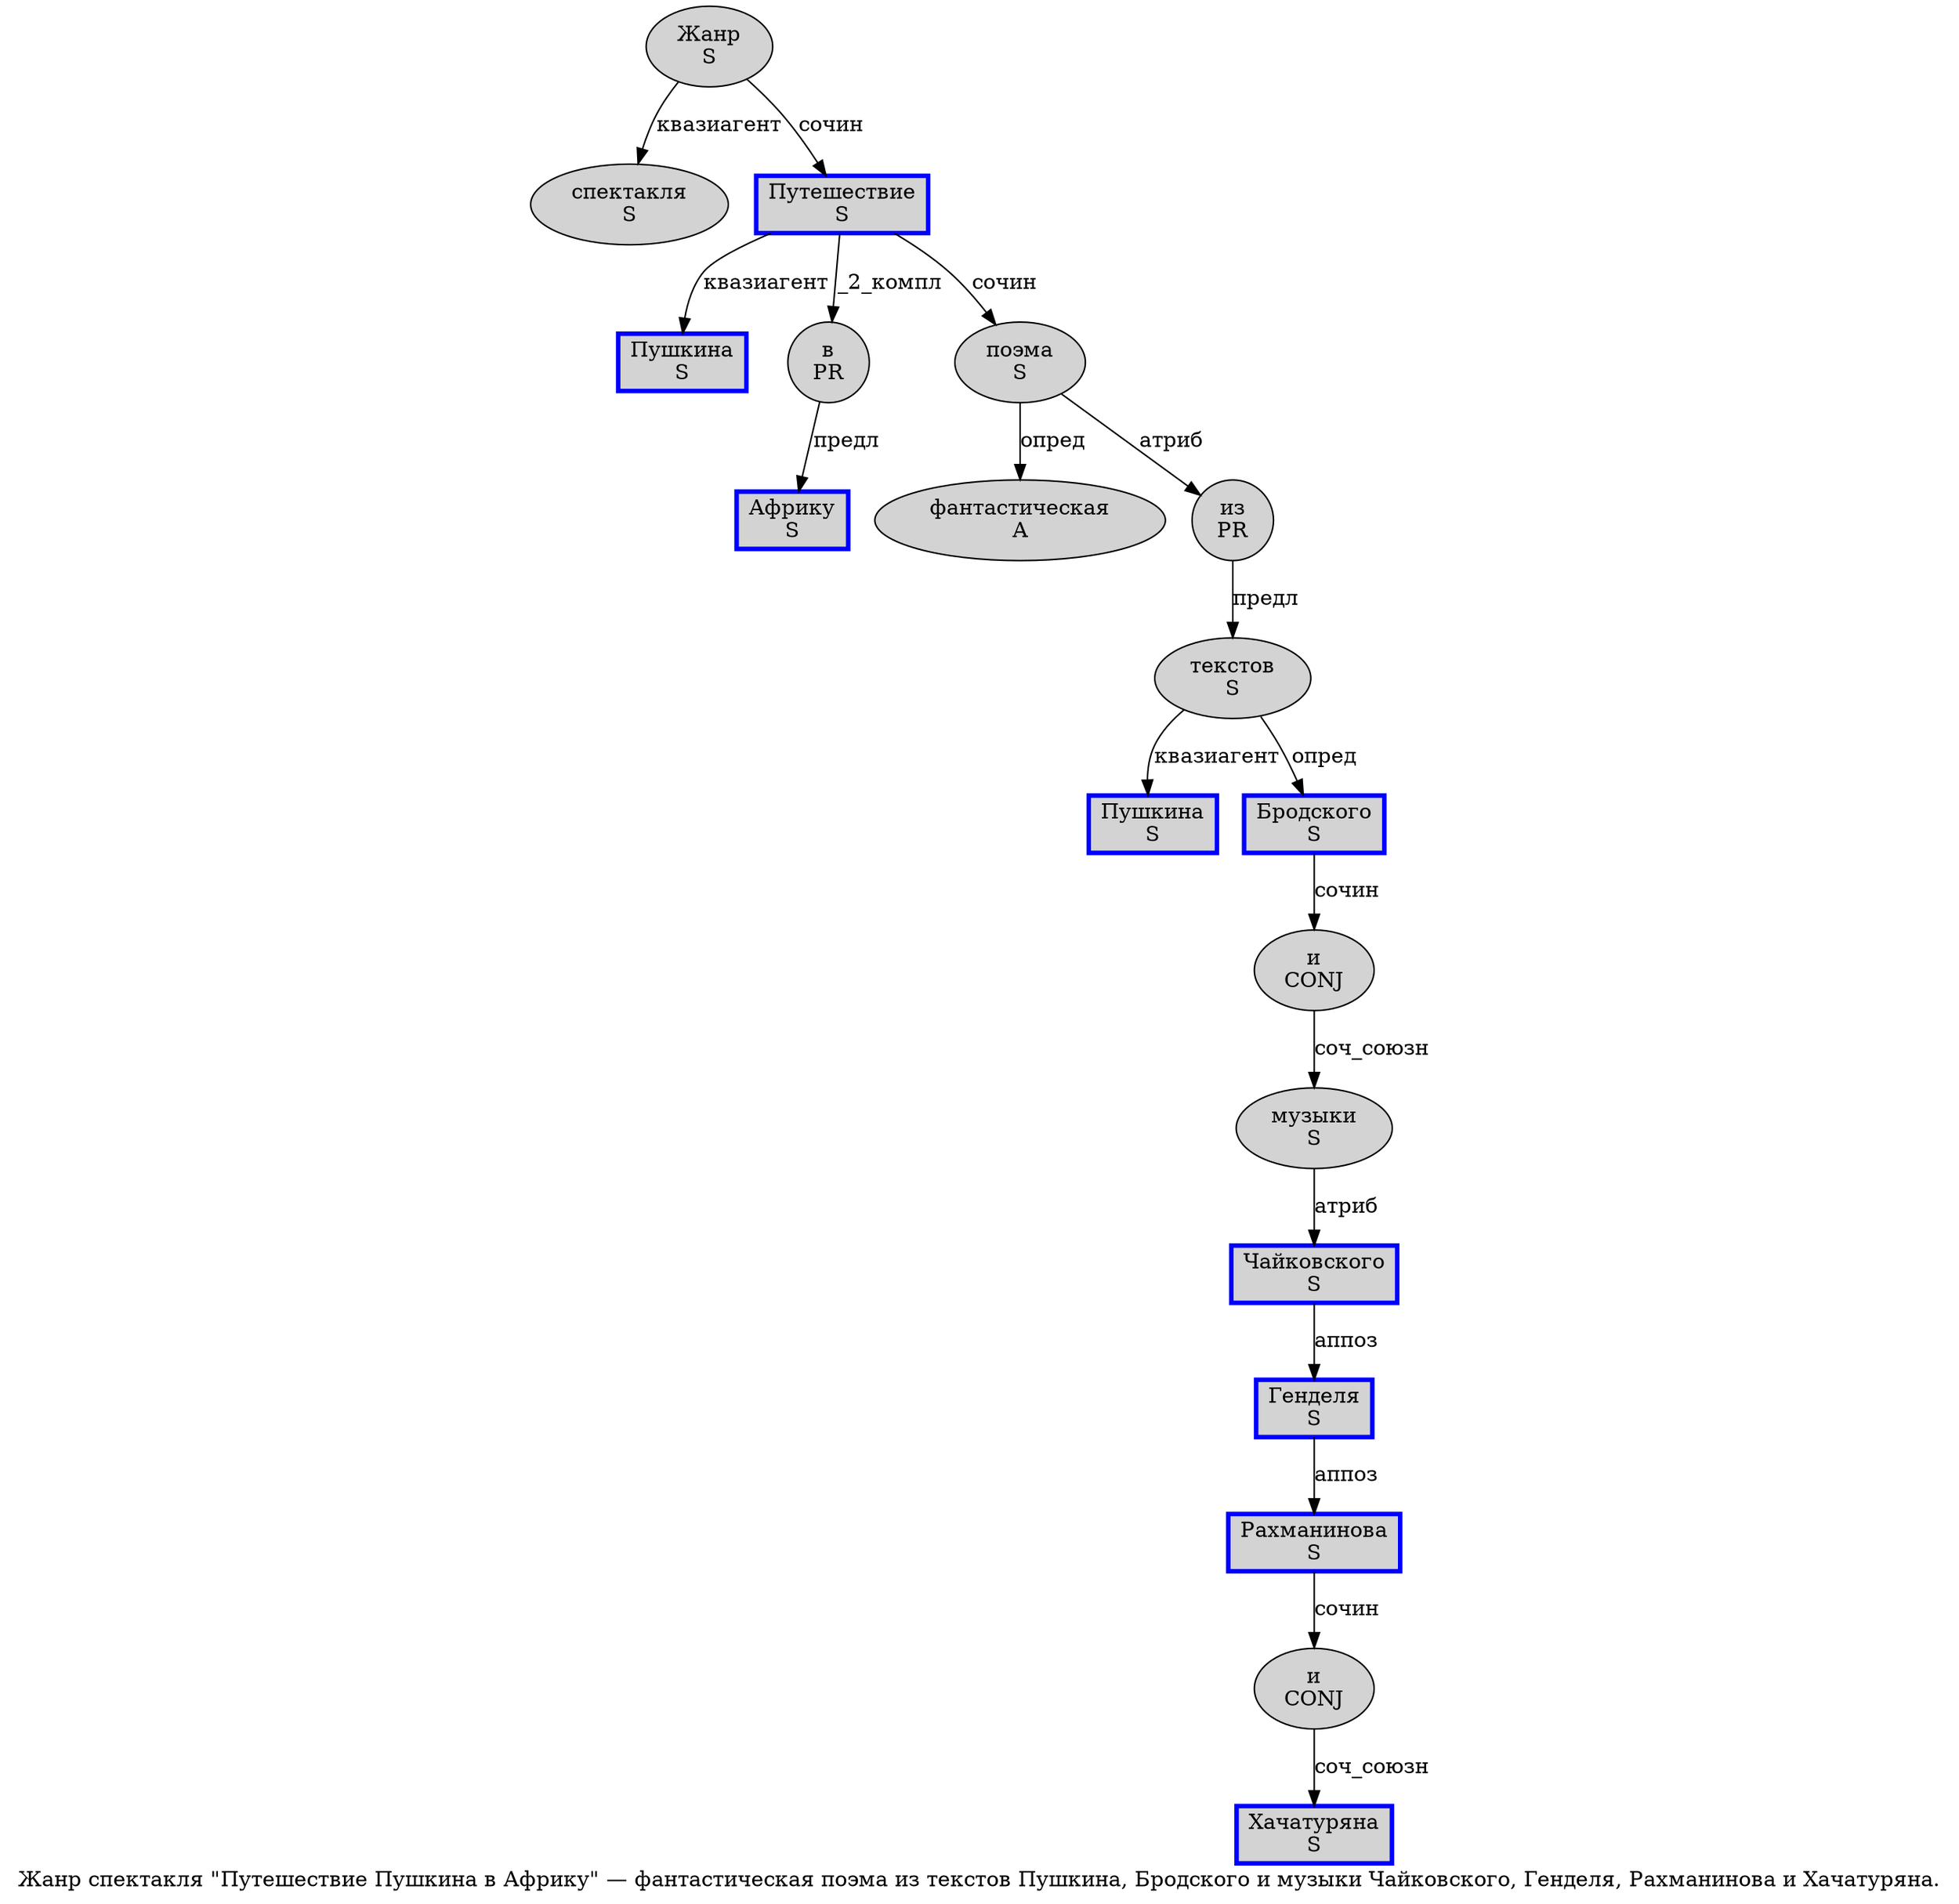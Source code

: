 digraph SENTENCE_702 {
	graph [label="Жанр спектакля \"Путешествие Пушкина в Африку\" — фантастическая поэма из текстов Пушкина, Бродского и музыки Чайковского, Генделя, Рахманинова и Хачатуряна."]
	node [style=filled]
		0 [label="Жанр
S" color="" fillcolor=lightgray penwidth=1 shape=ellipse]
		1 [label="спектакля
S" color="" fillcolor=lightgray penwidth=1 shape=ellipse]
		3 [label="Путешествие
S" color=blue fillcolor=lightgray penwidth=3 shape=box]
		4 [label="Пушкина
S" color=blue fillcolor=lightgray penwidth=3 shape=box]
		5 [label="в
PR" color="" fillcolor=lightgray penwidth=1 shape=ellipse]
		6 [label="Африку
S" color=blue fillcolor=lightgray penwidth=3 shape=box]
		9 [label="фантастическая
A" color="" fillcolor=lightgray penwidth=1 shape=ellipse]
		10 [label="поэма
S" color="" fillcolor=lightgray penwidth=1 shape=ellipse]
		11 [label="из
PR" color="" fillcolor=lightgray penwidth=1 shape=ellipse]
		12 [label="текстов
S" color="" fillcolor=lightgray penwidth=1 shape=ellipse]
		13 [label="Пушкина
S" color=blue fillcolor=lightgray penwidth=3 shape=box]
		15 [label="Бродского
S" color=blue fillcolor=lightgray penwidth=3 shape=box]
		16 [label="и
CONJ" color="" fillcolor=lightgray penwidth=1 shape=ellipse]
		17 [label="музыки
S" color="" fillcolor=lightgray penwidth=1 shape=ellipse]
		18 [label="Чайковского
S" color=blue fillcolor=lightgray penwidth=3 shape=box]
		20 [label="Генделя
S" color=blue fillcolor=lightgray penwidth=3 shape=box]
		22 [label="Рахманинова
S" color=blue fillcolor=lightgray penwidth=3 shape=box]
		23 [label="и
CONJ" color="" fillcolor=lightgray penwidth=1 shape=ellipse]
		24 [label="Хачатуряна
S" color=blue fillcolor=lightgray penwidth=3 shape=box]
			23 -> 24 [label="соч_союзн"]
			10 -> 9 [label="опред"]
			10 -> 11 [label="атриб"]
			3 -> 4 [label="квазиагент"]
			3 -> 5 [label="_2_компл"]
			3 -> 10 [label="сочин"]
			0 -> 1 [label="квазиагент"]
			0 -> 3 [label="сочин"]
			16 -> 17 [label="соч_союзн"]
			15 -> 16 [label="сочин"]
			5 -> 6 [label="предл"]
			20 -> 22 [label="аппоз"]
			17 -> 18 [label="атриб"]
			11 -> 12 [label="предл"]
			22 -> 23 [label="сочин"]
			18 -> 20 [label="аппоз"]
			12 -> 13 [label="квазиагент"]
			12 -> 15 [label="опред"]
}
